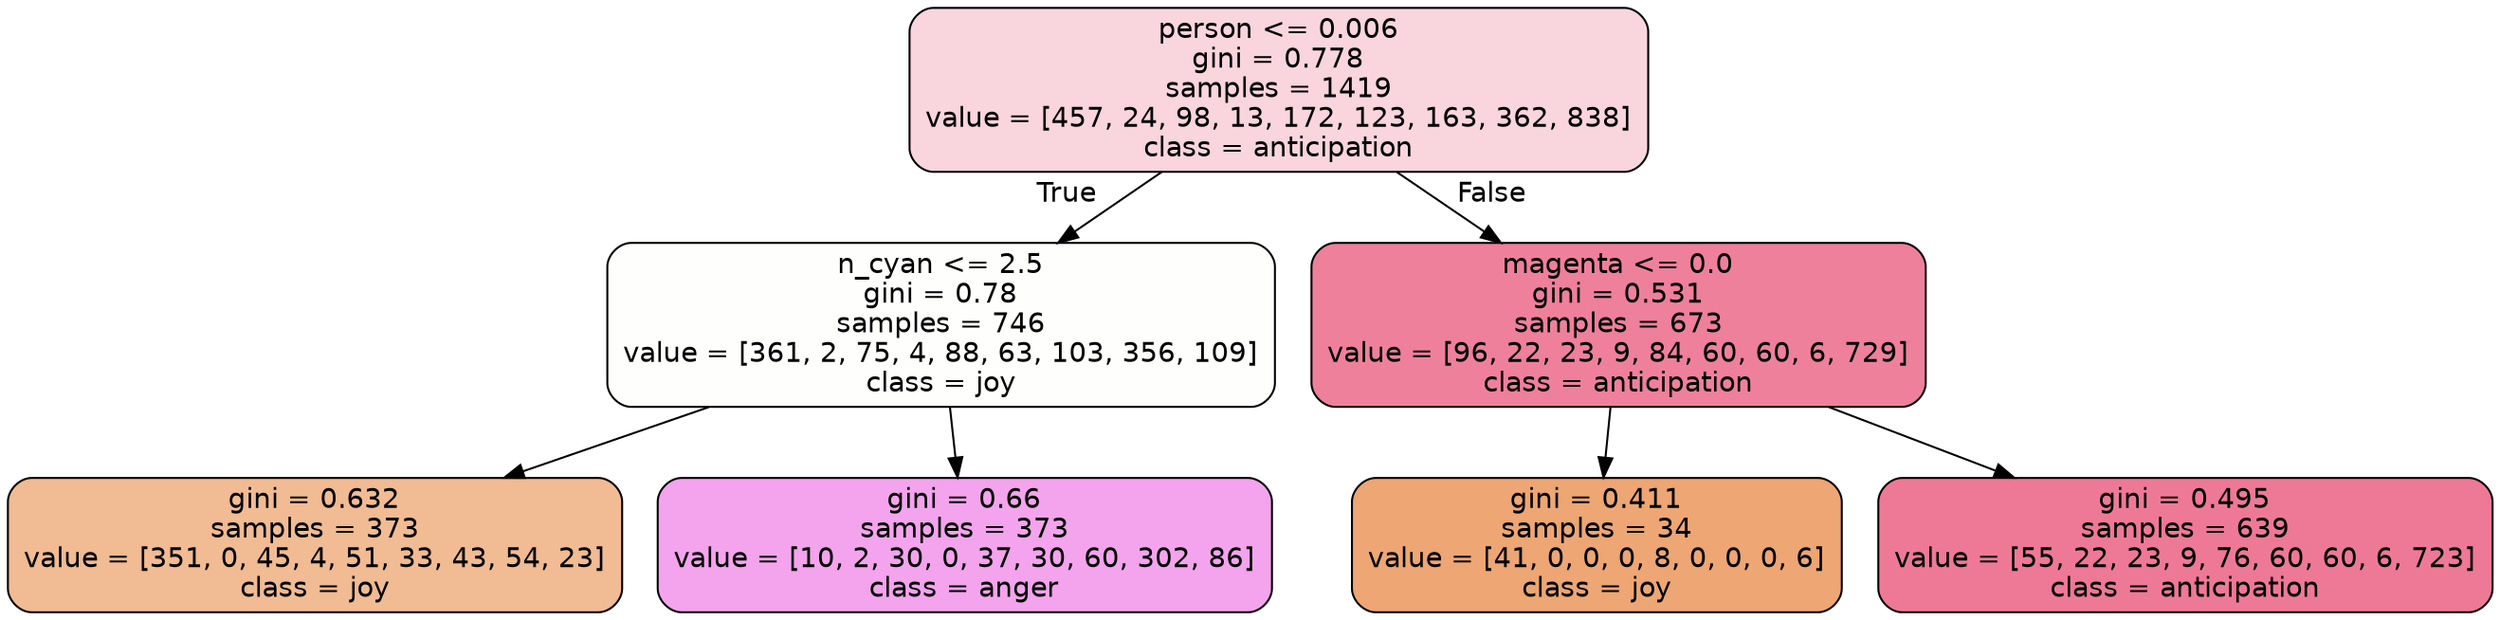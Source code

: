 digraph Tree {
node [shape=box, style="filled, rounded", color="black", fontname=helvetica] ;
edge [fontname=helvetica] ;
0 [label="person <= 0.006\ngini = 0.778\nsamples = 1419\nvalue = [457, 24, 98, 13, 172, 123, 163, 362, 838]\nclass = anticipation", fillcolor="#e5396436"] ;
1 [label="n_cyan <= 2.5\ngini = 0.78\nsamples = 746\nvalue = [361, 2, 75, 4, 88, 63, 103, 356, 109]\nclass = joy", fillcolor="#e5813902"] ;
0 -> 1 [labeldistance=2.5, labelangle=45, headlabel="True"] ;
2 [label="gini = 0.632\nsamples = 373\nvalue = [351, 0, 45, 4, 51, 33, 43, 54, 23]\nclass = joy", fillcolor="#e581398a"] ;
1 -> 2 ;
3 [label="gini = 0.66\nsamples = 373\nvalue = [10, 2, 30, 0, 37, 30, 60, 302, 86]\nclass = anger", fillcolor="#e539d775"] ;
1 -> 3 ;
4 [label="magenta <= 0.0\ngini = 0.531\nsamples = 673\nvalue = [96, 22, 23, 9, 84, 60, 60, 6, 729]\nclass = anticipation", fillcolor="#e53964a3"] ;
0 -> 4 [labeldistance=2.5, labelangle=-45, headlabel="False"] ;
5 [label="gini = 0.411\nsamples = 34\nvalue = [41, 0, 0, 0, 8, 0, 0, 0, 6]\nclass = joy", fillcolor="#e58139b3"] ;
4 -> 5 ;
6 [label="gini = 0.495\nsamples = 639\nvalue = [55, 22, 23, 9, 76, 60, 60, 6, 723]\nclass = anticipation", fillcolor="#e53964ac"] ;
4 -> 6 ;
}